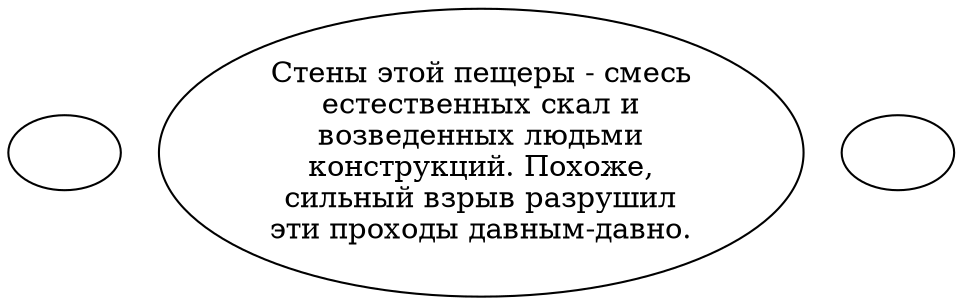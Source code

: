 digraph mbase12 {
  "start" [style=filled       fillcolor="#FFFFFF"       color="#000000"]
  "start" [label=""]
  "map_enter_p_proc" [style=filled       fillcolor="#FFFFFF"       color="#000000"]
  "map_enter_p_proc" [label="Стены этой пещеры - смесь\nестественных скал и\nвозведенных людьми\nконструкций. Похоже,\nсильный взрыв разрушил\nэти проходы давным-давно."]
  "map_update_p_proc" [style=filled       fillcolor="#FFFFFF"       color="#000000"]
  "map_update_p_proc" [label=""]
}